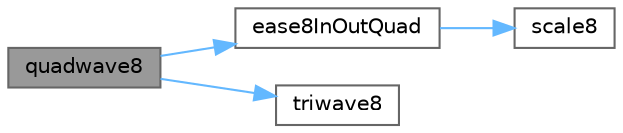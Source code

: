 digraph "quadwave8"
{
 // LATEX_PDF_SIZE
  bgcolor="transparent";
  edge [fontname=Helvetica,fontsize=10,labelfontname=Helvetica,labelfontsize=10];
  node [fontname=Helvetica,fontsize=10,shape=box,height=0.2,width=0.4];
  rankdir="LR";
  Node1 [id="Node000001",label="quadwave8",height=0.2,width=0.4,color="gray40", fillcolor="grey60", style="filled", fontcolor="black",tooltip="Quadratic waveform generator."];
  Node1 -> Node2 [id="edge1_Node000001_Node000002",color="steelblue1",style="solid",tooltip=" "];
  Node2 [id="Node000002",label="ease8InOutQuad",height=0.2,width=0.4,color="grey40", fillcolor="white", style="filled",URL="$d4/dfe/group___easing.html#ga381449070b2d6bfba356f87881ab28c0",tooltip="8-bit quadratic ease-in / ease-out function."];
  Node2 -> Node3 [id="edge2_Node000002_Node000003",color="steelblue1",style="solid",tooltip=" "];
  Node3 [id="Node000003",label="scale8",height=0.2,width=0.4,color="grey40", fillcolor="white", style="filled",URL="$d0/da8/group___scaling.html#gad7535ccda9c92470c4e6ee0265585555",tooltip="Scale one byte by a second one, which is treated as the numerator of a fraction whose denominator is ..."];
  Node1 -> Node4 [id="edge3_Node000001_Node000004",color="steelblue1",style="solid",tooltip=" "];
  Node4 [id="Node000004",label="triwave8",height=0.2,width=0.4,color="grey40", fillcolor="white", style="filled",URL="$d1/d7a/group___waveform_generators.html#gae9e011ff745ade1164ae77b0ef62bfac",tooltip="Triangle wave generator."];
}
